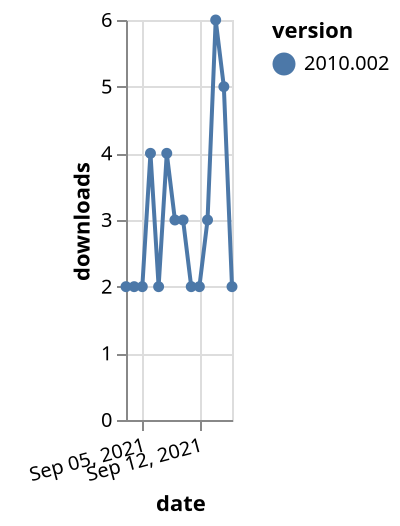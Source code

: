 {"$schema": "https://vega.github.io/schema/vega-lite/v5.json", "description": "A simple bar chart with embedded data.", "data": {"values": [{"date": "2021-09-03", "total": 3193, "delta": 2, "version": "2010.002"}, {"date": "2021-09-04", "total": 3195, "delta": 2, "version": "2010.002"}, {"date": "2021-09-05", "total": 3197, "delta": 2, "version": "2010.002"}, {"date": "2021-09-06", "total": 3201, "delta": 4, "version": "2010.002"}, {"date": "2021-09-07", "total": 3203, "delta": 2, "version": "2010.002"}, {"date": "2021-09-08", "total": 3207, "delta": 4, "version": "2010.002"}, {"date": "2021-09-09", "total": 3210, "delta": 3, "version": "2010.002"}, {"date": "2021-09-10", "total": 3213, "delta": 3, "version": "2010.002"}, {"date": "2021-09-11", "total": 3215, "delta": 2, "version": "2010.002"}, {"date": "2021-09-12", "total": 3217, "delta": 2, "version": "2010.002"}, {"date": "2021-09-13", "total": 3220, "delta": 3, "version": "2010.002"}, {"date": "2021-09-14", "total": 3226, "delta": 6, "version": "2010.002"}, {"date": "2021-09-15", "total": 3231, "delta": 5, "version": "2010.002"}, {"date": "2021-09-16", "total": 3233, "delta": 2, "version": "2010.002"}]}, "width": "container", "mark": {"type": "line", "point": {"filled": true}}, "encoding": {"x": {"field": "date", "type": "temporal", "timeUnit": "yearmonthdate", "title": "date", "axis": {"labelAngle": -15}}, "y": {"field": "delta", "type": "quantitative", "title": "downloads"}, "color": {"field": "version", "type": "nominal"}, "tooltip": {"field": "delta"}}}